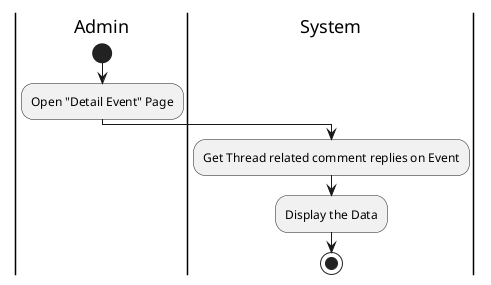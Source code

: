 @startuml ViewReply_Admin

skinparam ConditionEndStyle hline
skinparam conditionStyle diamond
skinparam Monochrome true
skinparam Shadowing false

|Admin|
start
:Open "Detail Event" Page;

|System|
:Get Thread related comment replies on Event;
:Display the Data;

stop

@enduml
